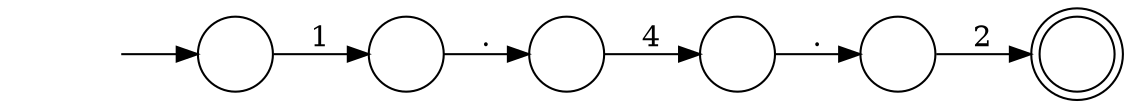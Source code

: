digraph Automaton {
  rankdir = LR;
  0 [shape=doublecircle,label=""];
  1 [shape=circle,label=""];
  1 -> 5 [label="."]
  2 [shape=circle,label=""];
  initial [shape=plaintext,label=""];
  initial -> 2
  2 -> 4 [label="1"]
  3 [shape=circle,label=""];
  3 -> 1 [label="4"]
  4 [shape=circle,label=""];
  4 -> 3 [label="."]
  5 [shape=circle,label=""];
  5 -> 0 [label="2"]
}
